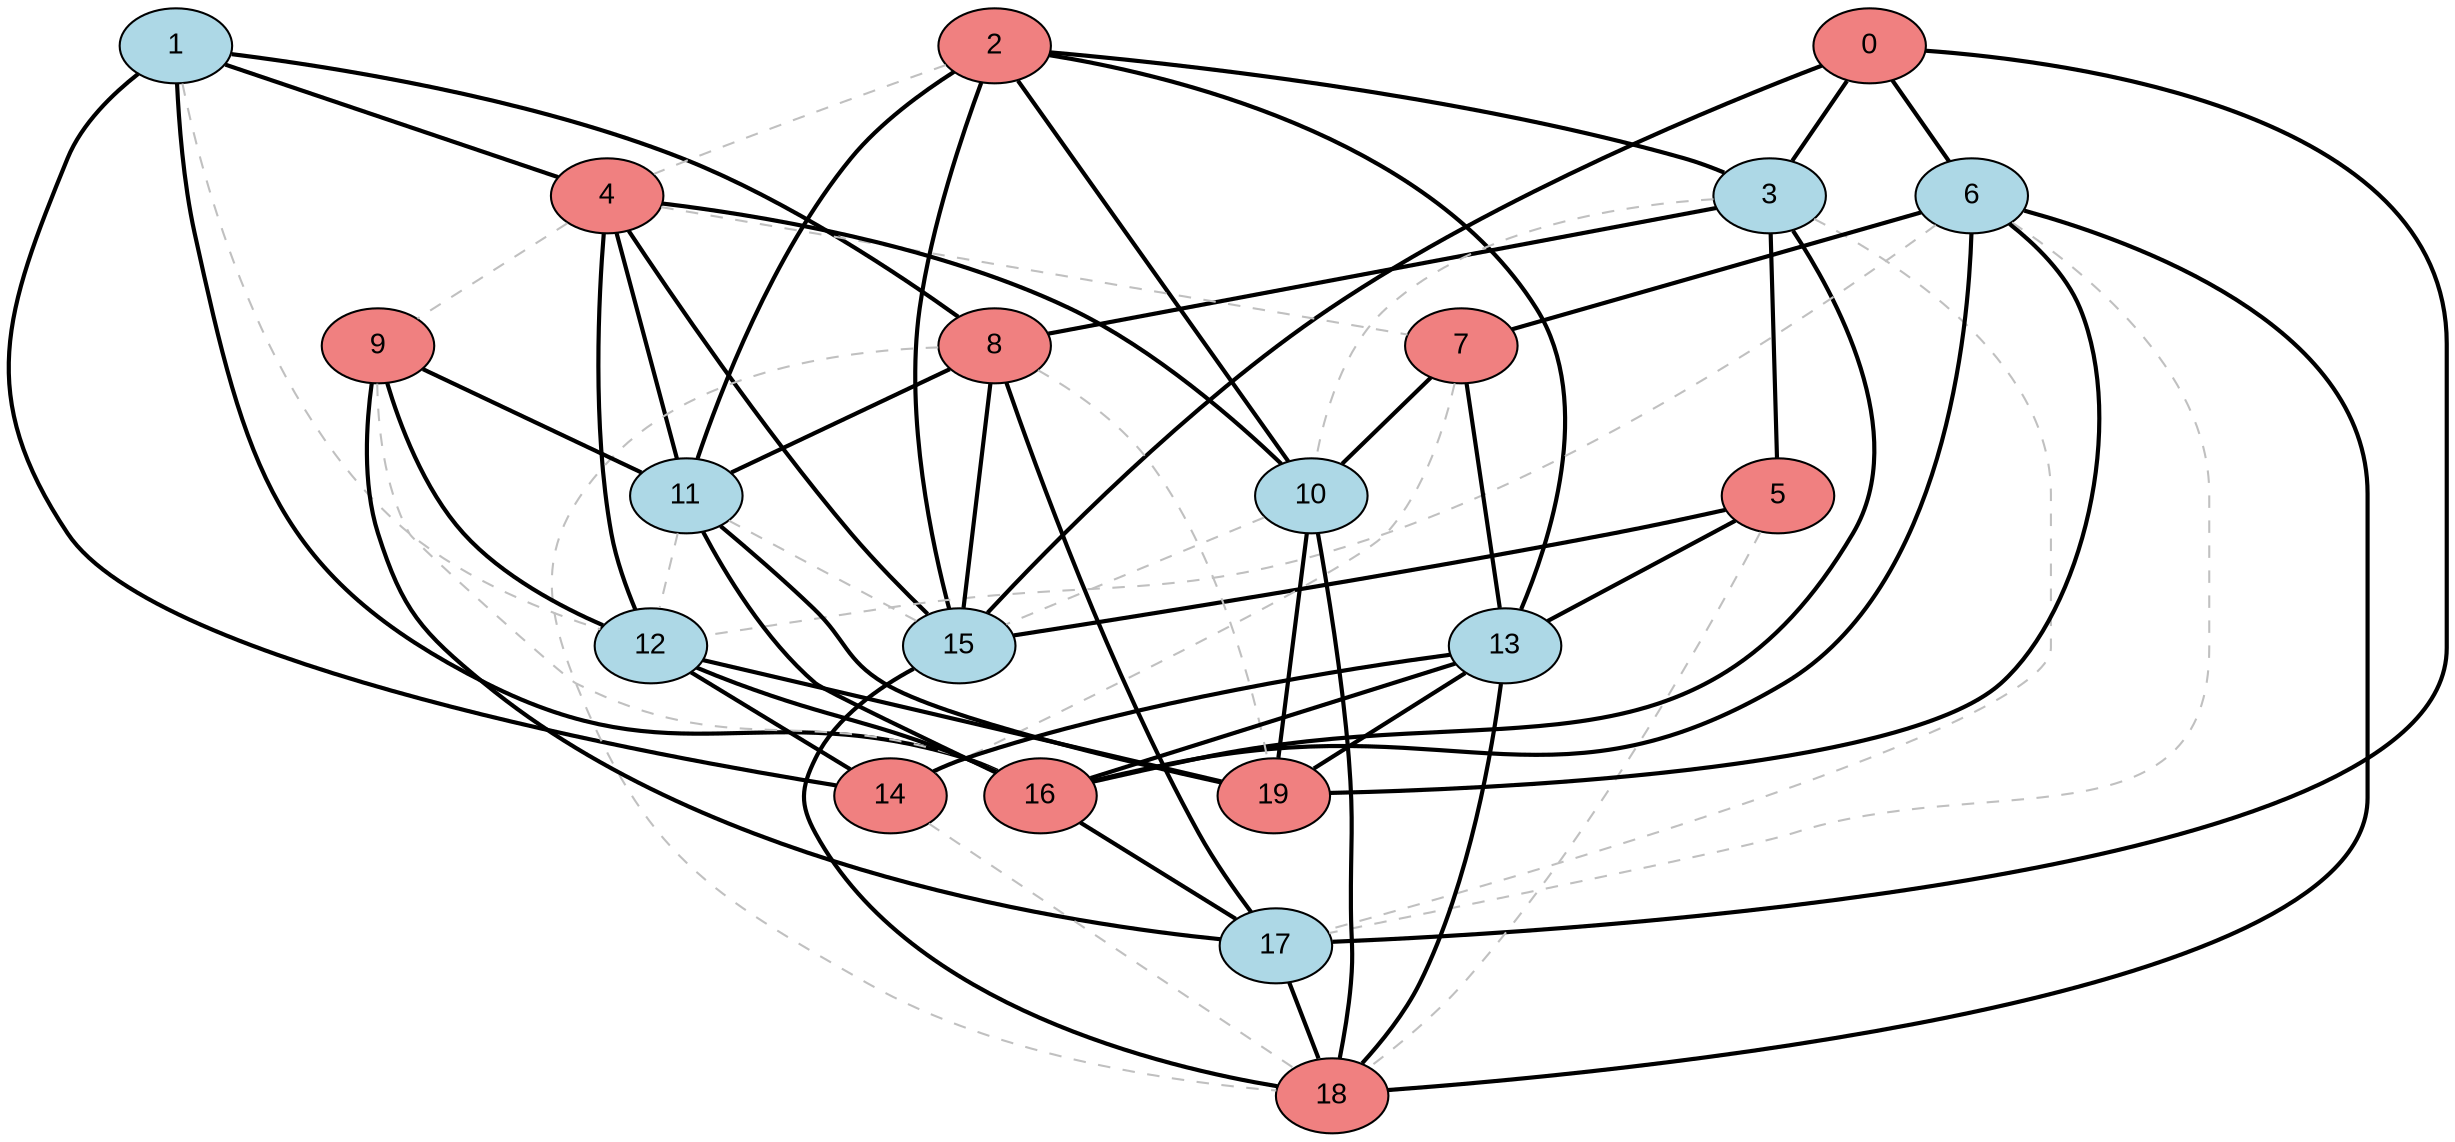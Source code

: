 graph MaxCutBruteForce {
  node [style=filled, fontname="Arial"];
  0 [fillcolor=lightcoral];
  1 [fillcolor=lightblue];
  2 [fillcolor=lightcoral];
  3 [fillcolor=lightblue];
  4 [fillcolor=lightcoral];
  5 [fillcolor=lightcoral];
  6 [fillcolor=lightblue];
  7 [fillcolor=lightcoral];
  8 [fillcolor=lightcoral];
  9 [fillcolor=lightcoral];
  10 [fillcolor=lightblue];
  11 [fillcolor=lightblue];
  12 [fillcolor=lightblue];
  13 [fillcolor=lightblue];
  14 [fillcolor=lightcoral];
  15 [fillcolor=lightblue];
  16 [fillcolor=lightcoral];
  17 [fillcolor=lightblue];
  18 [fillcolor=lightcoral];
  19 [fillcolor=lightcoral];
  0 -- 3 [color=black, style=bold];
  0 -- 6 [color=black, style=bold];
  0 -- 15 [color=black, style=bold];
  0 -- 17 [color=black, style=bold];
  1 -- 4 [color=black, style=bold];
  1 -- 8 [color=black, style=bold];
  1 -- 12 [color=gray, style=dashed];
  1 -- 14 [color=black, style=bold];
  1 -- 16 [color=black, style=bold];
  2 -- 3 [color=black, style=bold];
  2 -- 4 [color=gray, style=dashed];
  2 -- 10 [color=black, style=bold];
  2 -- 11 [color=black, style=bold];
  2 -- 13 [color=black, style=bold];
  2 -- 15 [color=black, style=bold];
  3 -- 5 [color=black, style=bold];
  3 -- 8 [color=black, style=bold];
  3 -- 10 [color=gray, style=dashed];
  3 -- 16 [color=black, style=bold];
  3 -- 17 [color=gray, style=dashed];
  4 -- 7 [color=gray, style=dashed];
  4 -- 9 [color=gray, style=dashed];
  4 -- 10 [color=black, style=bold];
  4 -- 11 [color=black, style=bold];
  4 -- 12 [color=black, style=bold];
  4 -- 15 [color=black, style=bold];
  5 -- 13 [color=black, style=bold];
  5 -- 15 [color=black, style=bold];
  5 -- 18 [color=gray, style=dashed];
  6 -- 7 [color=black, style=bold];
  6 -- 12 [color=gray, style=dashed];
  6 -- 16 [color=black, style=bold];
  6 -- 17 [color=gray, style=dashed];
  6 -- 18 [color=black, style=bold];
  6 -- 19 [color=black, style=bold];
  7 -- 10 [color=black, style=bold];
  7 -- 13 [color=black, style=bold];
  7 -- 14 [color=gray, style=dashed];
  8 -- 11 [color=black, style=bold];
  8 -- 15 [color=black, style=bold];
  8 -- 17 [color=black, style=bold];
  8 -- 18 [color=gray, style=dashed];
  8 -- 19 [color=gray, style=dashed];
  9 -- 11 [color=black, style=bold];
  9 -- 12 [color=black, style=bold];
  9 -- 16 [color=gray, style=dashed];
  9 -- 17 [color=black, style=bold];
  10 -- 15 [color=gray, style=dashed];
  10 -- 18 [color=black, style=bold];
  10 -- 19 [color=black, style=bold];
  11 -- 12 [color=gray, style=dashed];
  11 -- 15 [color=gray, style=dashed];
  11 -- 16 [color=black, style=bold];
  11 -- 19 [color=black, style=bold];
  12 -- 14 [color=black, style=bold];
  12 -- 16 [color=black, style=bold];
  12 -- 19 [color=black, style=bold];
  13 -- 14 [color=black, style=bold];
  13 -- 16 [color=black, style=bold];
  13 -- 18 [color=black, style=bold];
  13 -- 19 [color=black, style=bold];
  14 -- 18 [color=gray, style=dashed];
  15 -- 18 [color=black, style=bold];
  16 -- 17 [color=black, style=bold];
  17 -- 18 [color=black, style=bold];
}
